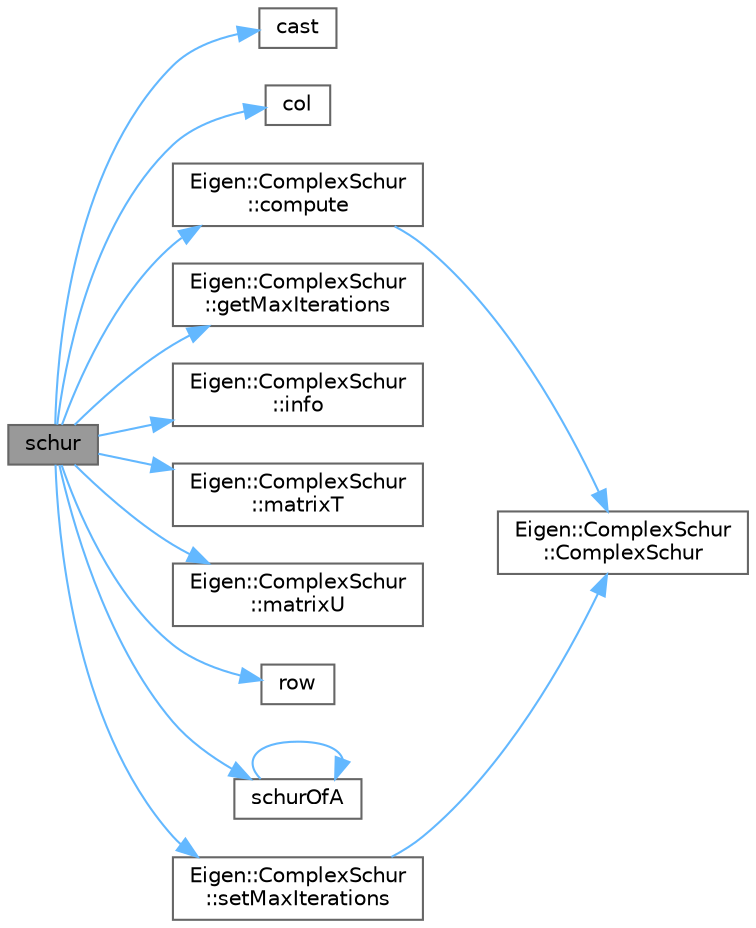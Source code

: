 digraph "schur"
{
 // LATEX_PDF_SIZE
  bgcolor="transparent";
  edge [fontname=Helvetica,fontsize=10,labelfontname=Helvetica,labelfontsize=10];
  node [fontname=Helvetica,fontsize=10,shape=box,height=0.2,width=0.4];
  rankdir="LR";
  Node1 [id="Node000001",label="schur",height=0.2,width=0.4,color="gray40", fillcolor="grey60", style="filled", fontcolor="black",tooltip=" "];
  Node1 -> Node2 [id="edge1_Node000001_Node000002",color="steelblue1",style="solid",tooltip=" "];
  Node2 [id="Node000002",label="cast",height=0.2,width=0.4,color="grey40", fillcolor="white", style="filled",URL="$_common_cwise_unary_ops_8h.html#aa89d007196125d10fa7d6e19811aca05",tooltip=" "];
  Node1 -> Node3 [id="edge2_Node000001_Node000003",color="steelblue1",style="solid",tooltip=" "];
  Node3 [id="Node000003",label="col",height=0.2,width=0.4,color="grey40", fillcolor="white", style="filled",URL="$_matrix_base__col_8cpp.html#aa168d9544aa6d49fce0cbfc0bec849b0",tooltip=" "];
  Node1 -> Node4 [id="edge3_Node000001_Node000004",color="steelblue1",style="solid",tooltip=" "];
  Node4 [id="Node000004",label="Eigen::ComplexSchur\l::compute",height=0.2,width=0.4,color="grey40", fillcolor="white", style="filled",URL="$class_eigen_1_1_complex_schur.html#aedd7040c7b8b79aac600a70f50972602",tooltip="Computes Schur decomposition of given matrix."];
  Node4 -> Node5 [id="edge4_Node000004_Node000005",color="steelblue1",style="solid",tooltip=" "];
  Node5 [id="Node000005",label="Eigen::ComplexSchur\l::ComplexSchur",height=0.2,width=0.4,color="grey40", fillcolor="white", style="filled",URL="$class_eigen_1_1_complex_schur.html#ad707d9978dc36b3b15e460c2a83f4093",tooltip="Default constructor."];
  Node1 -> Node6 [id="edge5_Node000001_Node000006",color="steelblue1",style="solid",tooltip=" "];
  Node6 [id="Node000006",label="Eigen::ComplexSchur\l::getMaxIterations",height=0.2,width=0.4,color="grey40", fillcolor="white", style="filled",URL="$class_eigen_1_1_complex_schur.html#a2fc0b7bc409a49e7cdb7b6edcfff26eb",tooltip="Returns the maximum number of iterations."];
  Node1 -> Node7 [id="edge6_Node000001_Node000007",color="steelblue1",style="solid",tooltip=" "];
  Node7 [id="Node000007",label="Eigen::ComplexSchur\l::info",height=0.2,width=0.4,color="grey40", fillcolor="white", style="filled",URL="$class_eigen_1_1_complex_schur.html#a8c5ee15fecfd126fc362c3f2fd28f51e",tooltip="Reports whether previous computation was successful."];
  Node1 -> Node8 [id="edge7_Node000001_Node000008",color="steelblue1",style="solid",tooltip=" "];
  Node8 [id="Node000008",label="Eigen::ComplexSchur\l::matrixT",height=0.2,width=0.4,color="grey40", fillcolor="white", style="filled",URL="$class_eigen_1_1_complex_schur.html#a210b9d7e6c26fdde18aa5720da1d3e3c",tooltip="Returns the triangular matrix in the Schur decomposition."];
  Node1 -> Node9 [id="edge8_Node000001_Node000009",color="steelblue1",style="solid",tooltip=" "];
  Node9 [id="Node000009",label="Eigen::ComplexSchur\l::matrixU",height=0.2,width=0.4,color="grey40", fillcolor="white", style="filled",URL="$class_eigen_1_1_complex_schur.html#a695d312ce07fc0a82ce5d5ce8cd680da",tooltip="Returns the unitary matrix in the Schur decomposition."];
  Node1 -> Node10 [id="edge9_Node000001_Node000010",color="steelblue1",style="solid",tooltip=" "];
  Node10 [id="Node000010",label="row",height=0.2,width=0.4,color="grey40", fillcolor="white", style="filled",URL="$_matrix_base__row_8cpp.html#a64ef8efef59f875033a27e7cbbc879ec",tooltip=" "];
  Node1 -> Node11 [id="edge10_Node000001_Node000011",color="steelblue1",style="solid",tooltip=" "];
  Node11 [id="Node000011",label="schurOfA",height=0.2,width=0.4,color="grey40", fillcolor="white", style="filled",URL="$_complex_schur__matrix_t_8cpp.html#aa5c3ac41d1260b7821f3cc92c5869a9d",tooltip=" "];
  Node11 -> Node11 [id="edge11_Node000011_Node000011",color="steelblue1",style="solid",tooltip=" "];
  Node1 -> Node12 [id="edge12_Node000001_Node000012",color="steelblue1",style="solid",tooltip=" "];
  Node12 [id="Node000012",label="Eigen::ComplexSchur\l::setMaxIterations",height=0.2,width=0.4,color="grey40", fillcolor="white", style="filled",URL="$class_eigen_1_1_complex_schur.html#acf2a88a88657b2aa909e8b25fc2df645",tooltip="Sets the maximum number of iterations allowed."];
  Node12 -> Node5 [id="edge13_Node000012_Node000005",color="steelblue1",style="solid",tooltip=" "];
}
